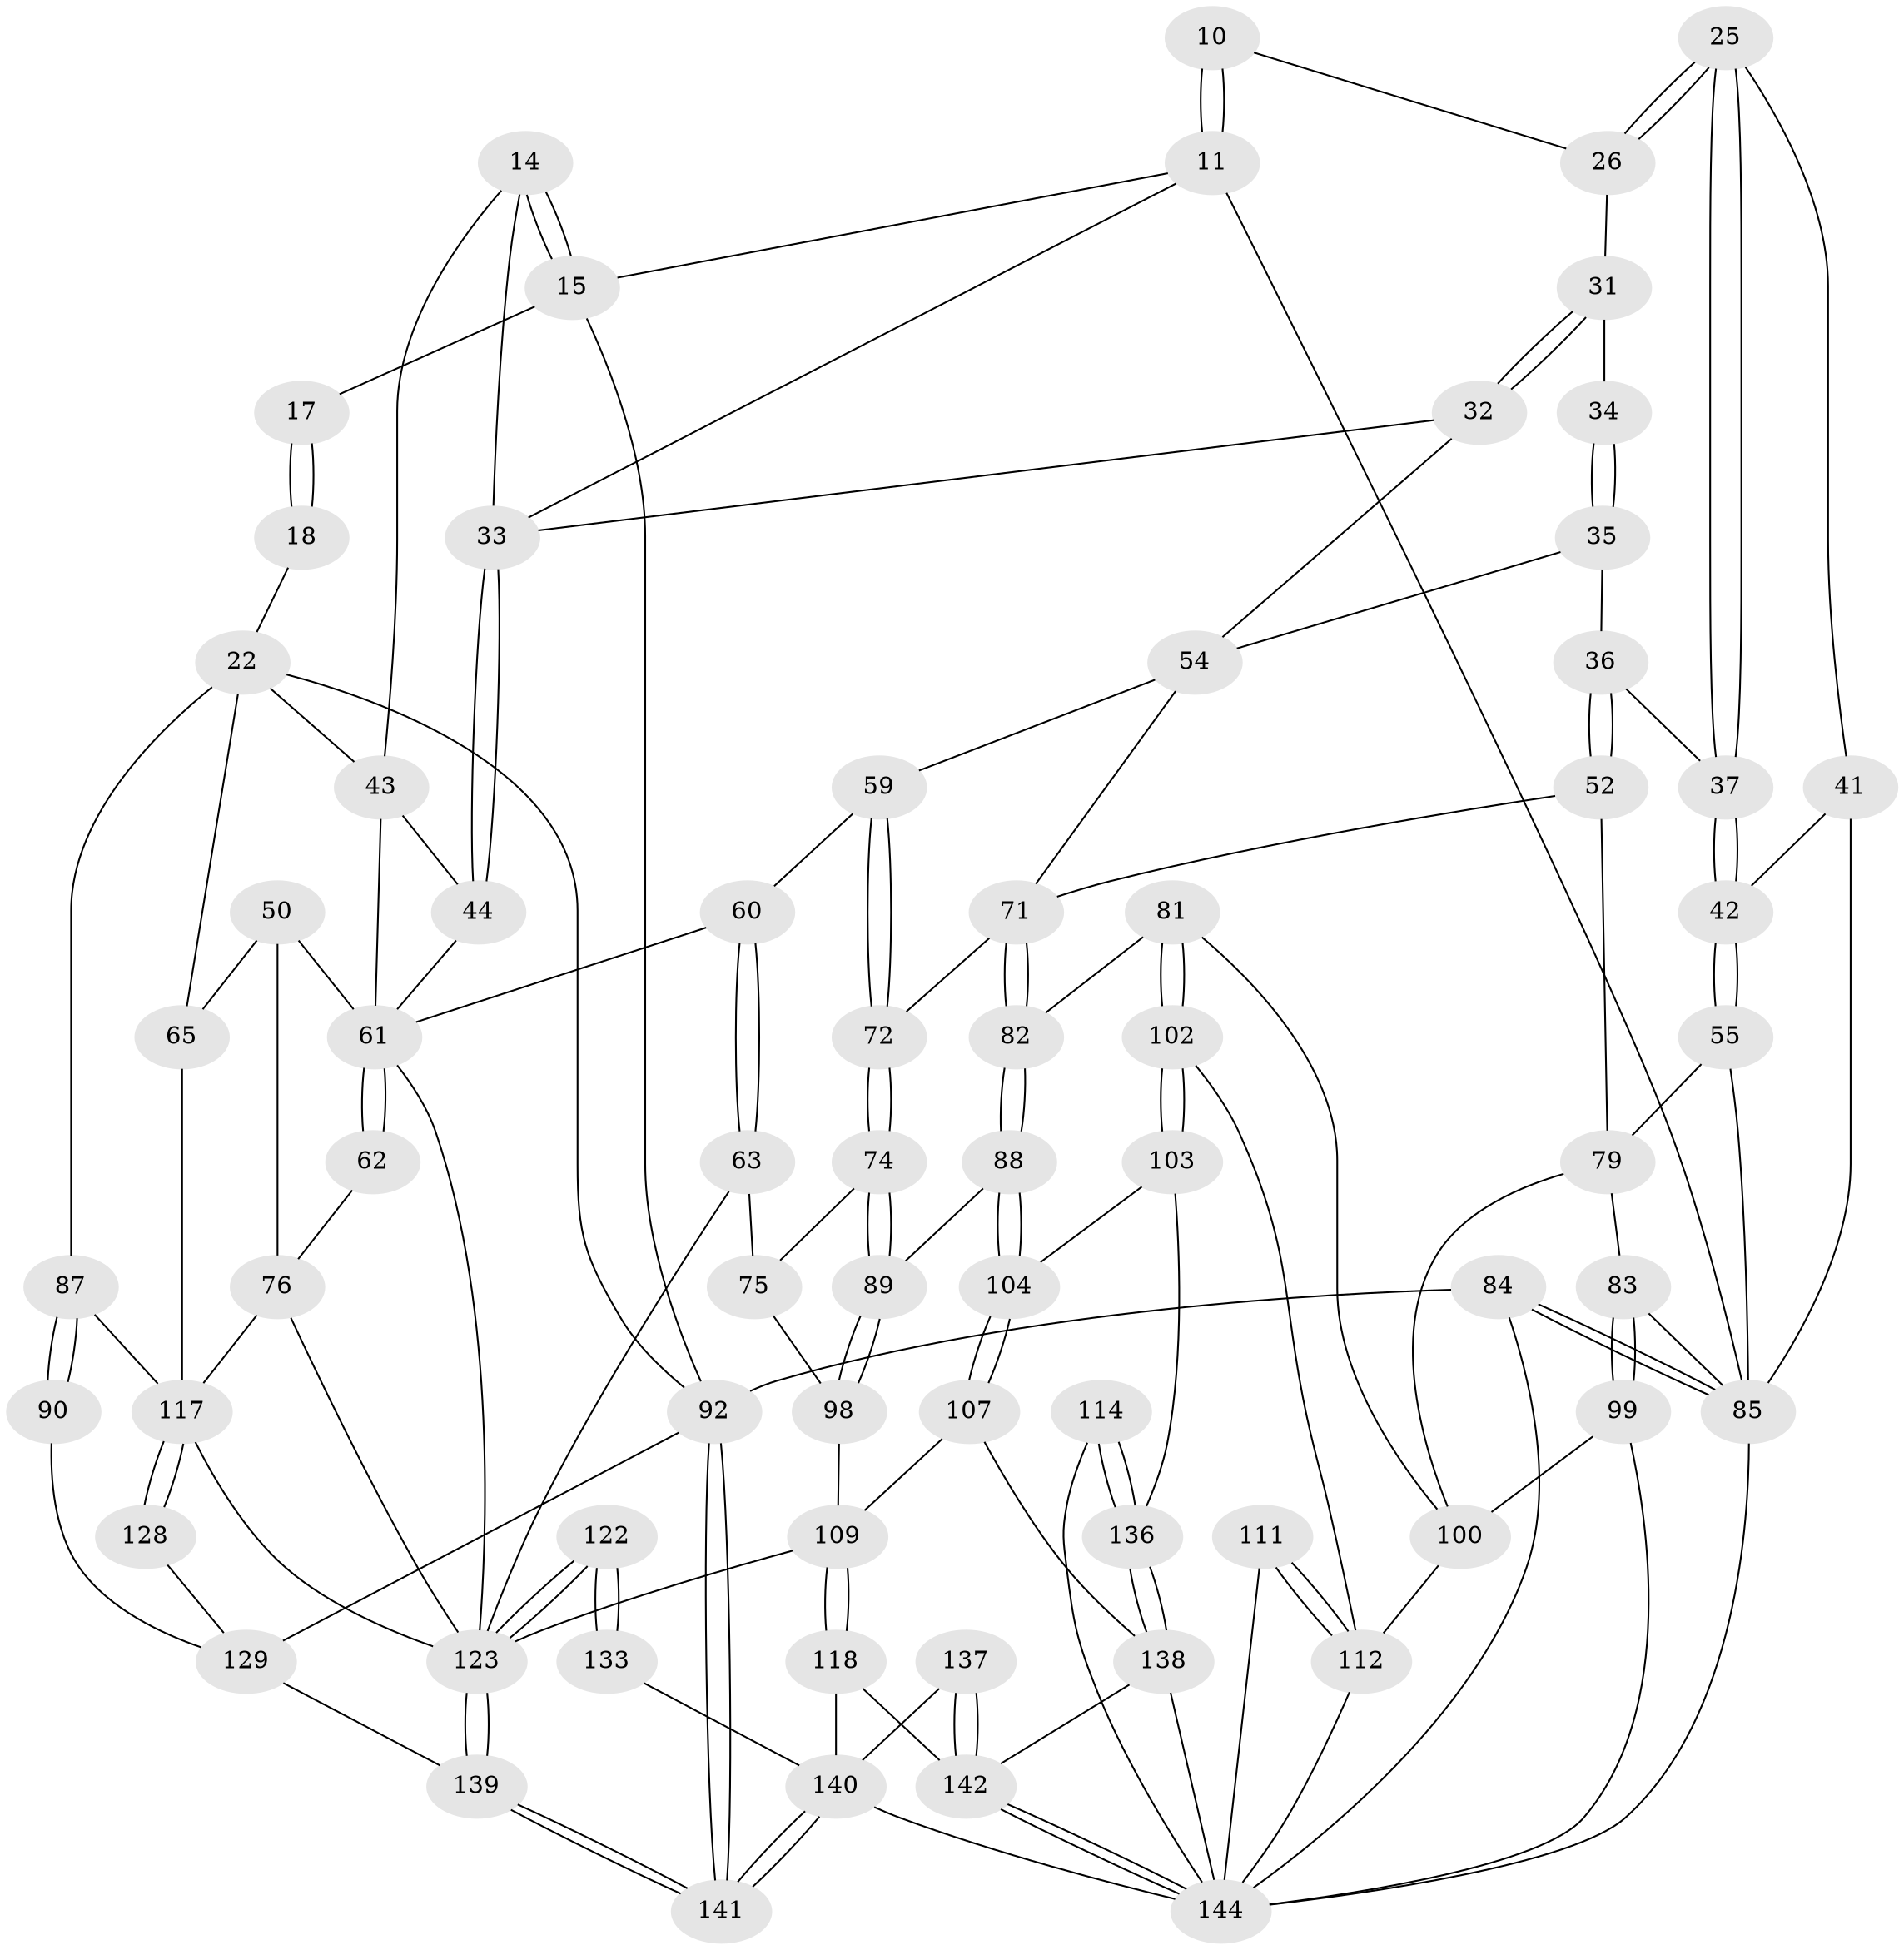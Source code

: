 // original degree distribution, {3: 0.013888888888888888, 6: 0.2361111111111111, 5: 0.5, 4: 0.25}
// Generated by graph-tools (version 1.1) at 2025/02/03/09/25 05:02:19]
// undirected, 72 vertices, 160 edges
graph export_dot {
graph [start="1"]
  node [color=gray90,style=filled];
  10 [pos="+0.6767572318279577+0.10812713358271336"];
  11 [pos="+0.6197633712305816+0.12557924174695445",super="+6+9"];
  14 [pos="+0.41479006136927554+0.12124639861811128"];
  15 [pos="+0.3936327878079848+0.06815812627931891",super="+5"];
  17 [pos="+0.23743753497964795+0.07783235078862129",super="+16"];
  18 [pos="+0.22944698433551936+0.18154196503183542"];
  22 [pos="+0+0.033103897960206095",super="+21+20"];
  25 [pos="+0.84389349129676+0.16664783825837856"];
  26 [pos="+0.7434119061902577+0.16586428940745232"];
  31 [pos="+0.7168878077793187+0.2347311806810874",super="+30"];
  32 [pos="+0.6033921591122794+0.26403276597814274"];
  33 [pos="+0.5762914879228143+0.24247161829527308",super="+12+13"];
  34 [pos="+0.7953297786834627+0.2609757286851439"];
  35 [pos="+0.8036833721929056+0.2670123143517587"];
  36 [pos="+0.8103119745609085+0.26707251307616153"];
  37 [pos="+0.8232063837390133+0.2638209441366402"];
  41 [pos="+0.9446557157628176+0.19984952154768273",super="+24"];
  42 [pos="+0.8832529505039421+0.3039842968605671"];
  43 [pos="+0.3082119150229132+0.30872135629202097",super="+29"];
  44 [pos="+0.4904157041675909+0.31871368692932406",super="+38+39"];
  50 [pos="+0.2507938642529684+0.4275438193658787"];
  52 [pos="+0.7688978989300185+0.44786625934810104"];
  54 [pos="+0.6822099812515844+0.39820085513485265",super="+48"];
  55 [pos="+0.9085217880150152+0.34430260033340987"];
  59 [pos="+0.6200231405786206+0.43479201315305627"];
  60 [pos="+0.5266586968774202+0.459092107302524"];
  61 [pos="+0.33094950850263577+0.5303052963052644",super="+46+45+47+49"];
  62 [pos="+0.32133865648123455+0.5203339373914645"];
  63 [pos="+0.5033210078824848+0.5196985198814373"];
  65 [pos="+0.10259972844746315+0.39967145558264117",super="+51"];
  71 [pos="+0.7043842230491908+0.5333493518472453",super="+53"];
  72 [pos="+0.617532523379741+0.5456268729155976"];
  74 [pos="+0.5931025914852226+0.5604497402557747"];
  75 [pos="+0.5379779070026085+0.5570081507729943"];
  76 [pos="+0.13777250462101334+0.6806442927340619",super="+73+66"];
  79 [pos="+0.8747806771217297+0.5408476428850243",super="+56"];
  81 [pos="+0.8061957887228484+0.6227825668601972"];
  82 [pos="+0.7170025756490156+0.6092584027128801"];
  83 [pos="+1+0.4521273232921062"];
  84 [pos="+1+1",super="+2"];
  85 [pos="+1+0.7318355444512433",super="+57+58+40+27+23"];
  87 [pos="+0+0.689005926970126",super="+69+70"];
  88 [pos="+0.6880183011225559+0.6441364359414145"];
  89 [pos="+0.6457992846885265+0.6389225430297423"];
  90 [pos="+0+0.6928771360197655"];
  92 [pos="+0+1",super="+3"];
  98 [pos="+0.5749905731149227+0.67965410704921",super="+93"];
  99 [pos="+0.9263106890086388+0.6816289232118714"];
  100 [pos="+0.9071033209180829+0.6787009546084845",super="+80"];
  102 [pos="+0.7532256837743616+0.7407269741253685"];
  103 [pos="+0.7143297311110864+0.7556659784738669"];
  104 [pos="+0.709188782372053+0.7538081749705114"];
  107 [pos="+0.6172931342882687+0.7885010411495144"];
  109 [pos="+0.48728822662845245+0.755708840758295",super="+108+94"];
  111 [pos="+0.8783169767008118+0.7977123426803437"];
  112 [pos="+0.8221759626124286+0.8582099566933123",super="+106+105"];
  114 [pos="+0.7961405362478561+0.8842458794278777"];
  117 [pos="+0.16406492058742234+0.8169546437531993",super="+77+78+86+68"];
  118 [pos="+0.48416742771073096+0.8527718347188294"];
  122 [pos="+0.2281696581232501+0.877220175563441",super="+121"];
  123 [pos="+0.18749092201474882+0.8816266637724588",super="+116+97+95"];
  128 [pos="+0.0076605012318480895+0.8551206373059801"];
  129 [pos="+0+0.8801095879003068",super="+91"];
  133 [pos="+0.31119688213673896+0.8799528057799504",super="+120"];
  136 [pos="+0.7588249058230935+0.9566824687642606",super="+130+115"];
  137 [pos="+0.4499972111006437+0.9917128141245375"];
  138 [pos="+0.7230065449171329+1",super="+125"];
  139 [pos="+0.17729493744619088+0.9158990092934587"];
  140 [pos="+0.36491713791066455+1",super="+135+134+119"];
  141 [pos="+0.13934247675674358+1"];
  142 [pos="+0.45772384984382436+1",super="+126+127"];
  144 [pos="+0.4555560771938941+1",super="+143"];
  10 -- 11 [weight=2];
  10 -- 11;
  10 -- 26;
  11 -- 15;
  11 -- 85;
  11 -- 33;
  14 -- 15;
  14 -- 15;
  14 -- 43;
  14 -- 33;
  15 -- 17 [weight=2];
  15 -- 92;
  17 -- 18 [weight=2];
  17 -- 18;
  18 -- 22;
  22 -- 92;
  22 -- 65 [weight=2];
  22 -- 43;
  22 -- 87;
  25 -- 26;
  25 -- 26;
  25 -- 37;
  25 -- 37;
  25 -- 41;
  26 -- 31;
  31 -- 32;
  31 -- 32;
  31 -- 34 [weight=2];
  32 -- 33;
  32 -- 54;
  33 -- 44 [weight=2];
  33 -- 44;
  34 -- 35;
  34 -- 35;
  35 -- 36;
  35 -- 54;
  36 -- 37;
  36 -- 52;
  36 -- 52;
  37 -- 42;
  37 -- 42;
  41 -- 42;
  41 -- 85 [weight=2];
  42 -- 55;
  42 -- 55;
  43 -- 44 [weight=2];
  43 -- 61;
  44 -- 61;
  50 -- 65;
  50 -- 61;
  50 -- 76;
  52 -- 79;
  52 -- 71;
  54 -- 59;
  54 -- 71;
  55 -- 79;
  55 -- 85;
  59 -- 60;
  59 -- 72;
  59 -- 72;
  60 -- 63;
  60 -- 63;
  60 -- 61;
  61 -- 62 [weight=2];
  61 -- 62;
  61 -- 123;
  62 -- 76;
  63 -- 75;
  63 -- 123;
  65 -- 117;
  71 -- 72;
  71 -- 82;
  71 -- 82;
  72 -- 74;
  72 -- 74;
  74 -- 75;
  74 -- 89;
  74 -- 89;
  75 -- 98;
  76 -- 117 [weight=2];
  76 -- 123;
  79 -- 83;
  79 -- 100;
  81 -- 82;
  81 -- 102;
  81 -- 102;
  81 -- 100;
  82 -- 88;
  82 -- 88;
  83 -- 99;
  83 -- 99;
  83 -- 85;
  84 -- 85 [weight=3];
  84 -- 85;
  84 -- 92 [weight=2];
  84 -- 144;
  85 -- 144;
  87 -- 90 [weight=2];
  87 -- 90;
  87 -- 117 [weight=2];
  88 -- 89;
  88 -- 104;
  88 -- 104;
  89 -- 98;
  89 -- 98;
  90 -- 129;
  92 -- 141;
  92 -- 141;
  92 -- 129;
  98 -- 109 [weight=2];
  99 -- 100;
  99 -- 144;
  100 -- 112;
  102 -- 103;
  102 -- 103;
  102 -- 112;
  103 -- 104;
  103 -- 136;
  104 -- 107;
  104 -- 107;
  107 -- 109;
  107 -- 138;
  109 -- 118;
  109 -- 118;
  109 -- 123;
  111 -- 112 [weight=2];
  111 -- 112;
  111 -- 144;
  112 -- 144;
  114 -- 136 [weight=2];
  114 -- 136;
  114 -- 144;
  117 -- 128 [weight=2];
  117 -- 128;
  117 -- 123;
  118 -- 142;
  118 -- 140;
  122 -- 123 [weight=2];
  122 -- 123;
  122 -- 133 [weight=2];
  122 -- 133;
  123 -- 139;
  123 -- 139;
  128 -- 129;
  129 -- 139;
  133 -- 140 [weight=2];
  136 -- 138 [weight=2];
  136 -- 138;
  137 -- 142 [weight=2];
  137 -- 142;
  137 -- 140;
  138 -- 142;
  138 -- 144;
  139 -- 141;
  139 -- 141;
  140 -- 141;
  140 -- 141;
  140 -- 144;
  142 -- 144;
  142 -- 144;
}
